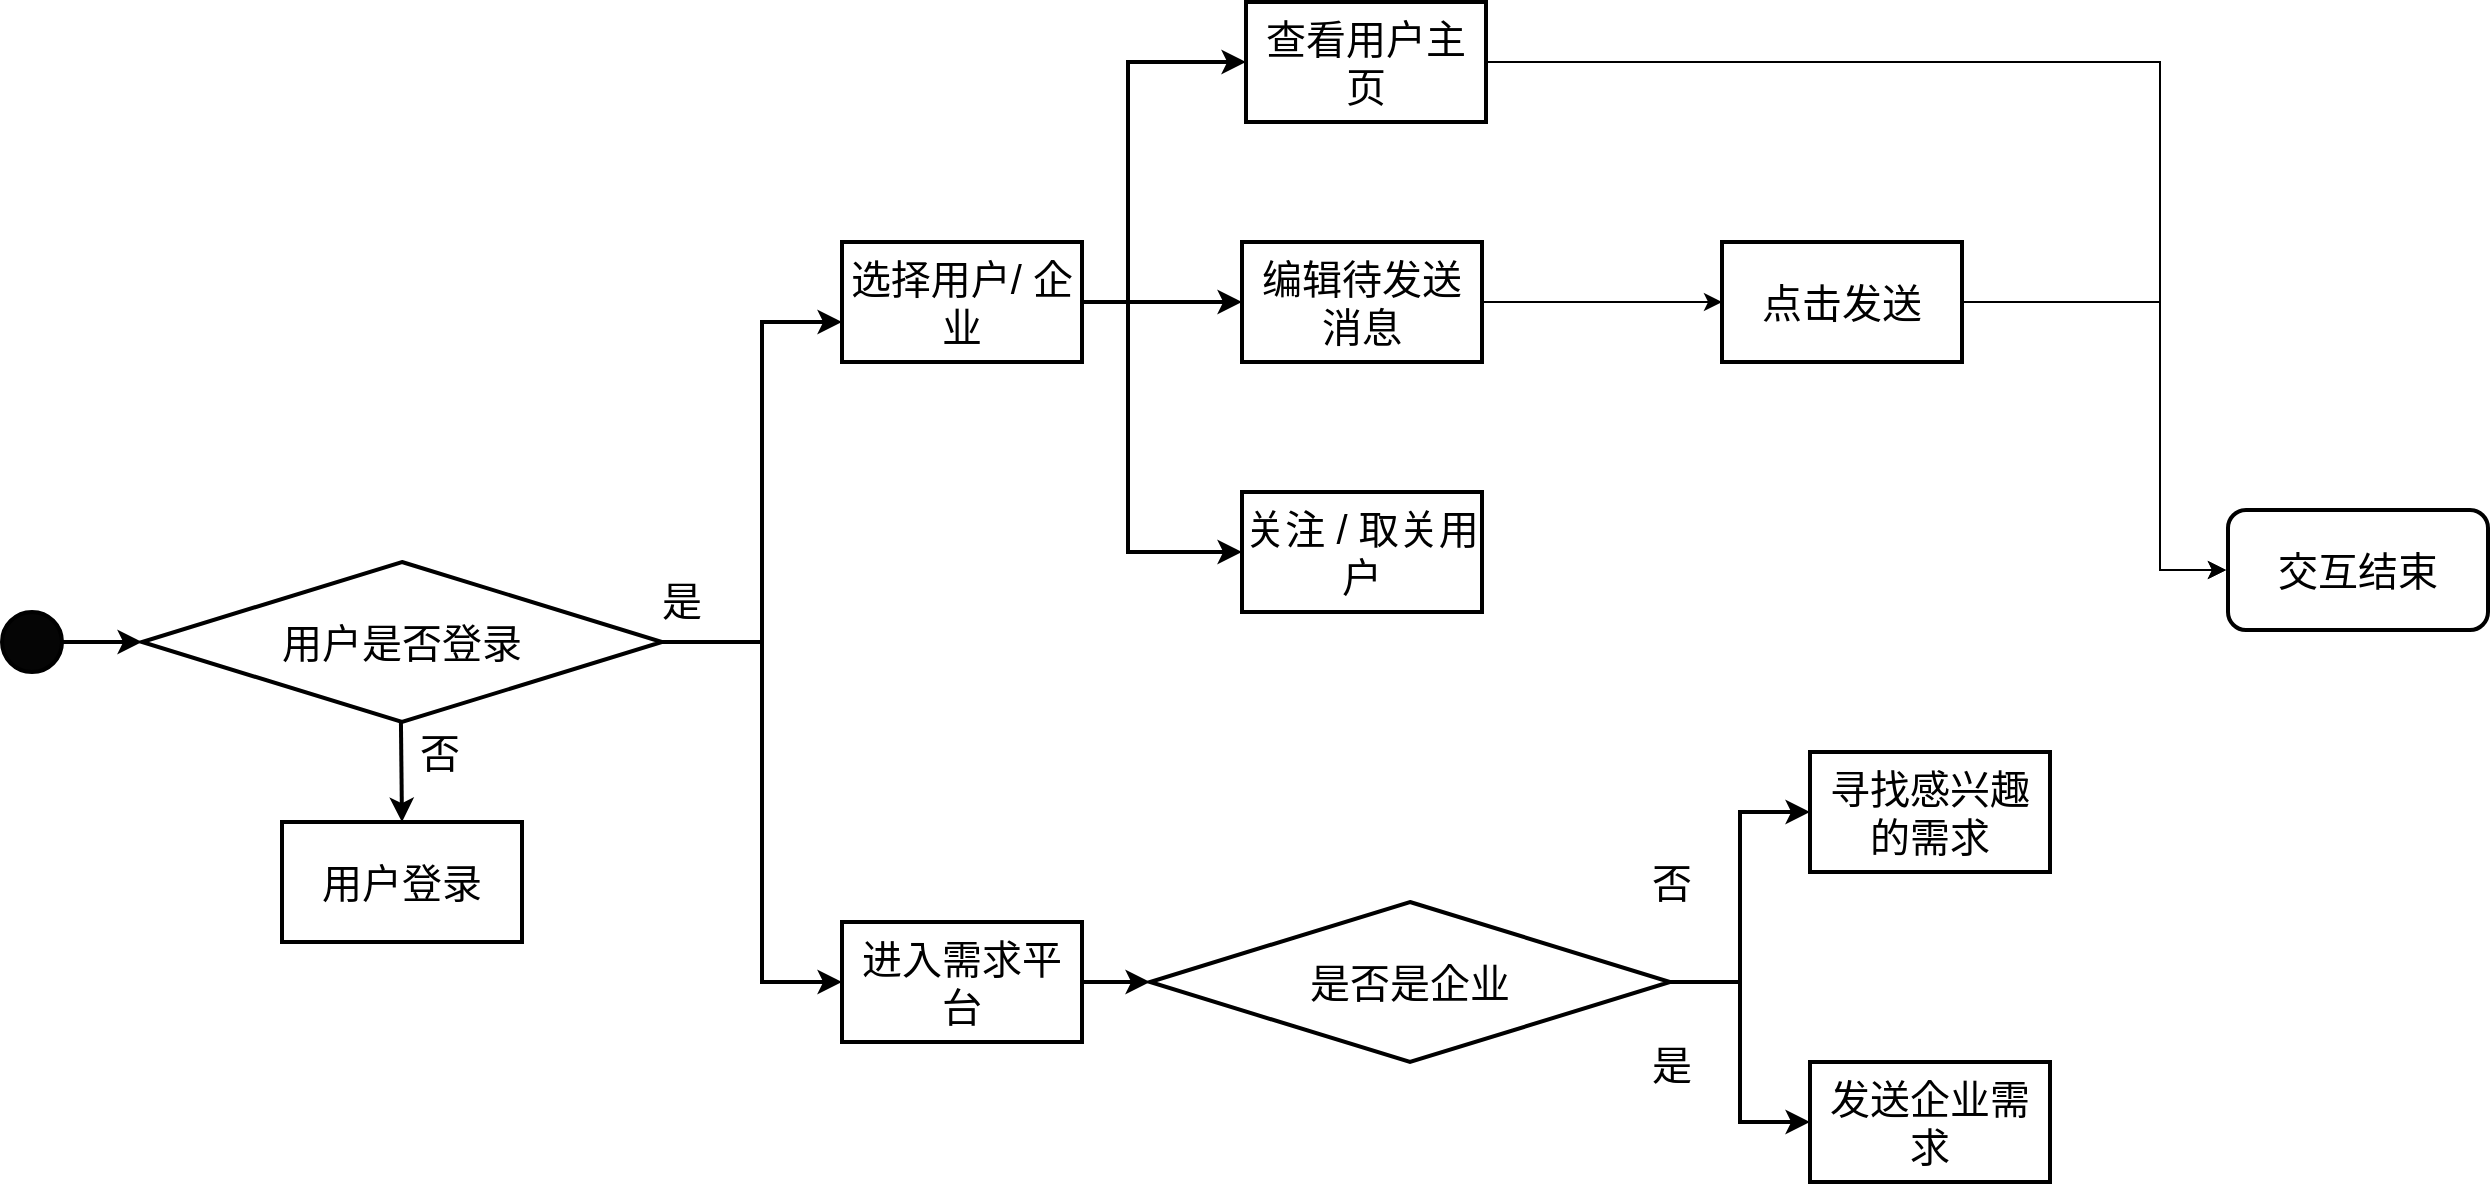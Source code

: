 <mxfile version="24.1.0" type="github">
  <diagram id="6a731a19-8d31-9384-78a2-239565b7b9f0" name="Page-1">
    <mxGraphModel dx="1183" dy="841" grid="1" gridSize="11" guides="1" tooltips="1" connect="1" arrows="1" fold="1" page="1" pageScale="1" pageWidth="1169" pageHeight="827" background="none" math="0" shadow="0">
      <root>
        <mxCell id="0" />
        <mxCell id="1" parent="0" />
        <mxCell id="3j2kpjW4YvBZOmOv4Ws0-55" value="" style="ellipse;whiteSpace=wrap;html=1;aspect=fixed;fillColor=#050505;strokeWidth=2;" vertex="1" parent="1">
          <mxGeometry x="20" y="405" width="30" height="30" as="geometry" />
        </mxCell>
        <mxCell id="3j2kpjW4YvBZOmOv4Ws0-58" value="" style="group;strokeWidth=2;" vertex="1" connectable="0" parent="1">
          <mxGeometry x="90" y="380" width="300" height="80" as="geometry" />
        </mxCell>
        <mxCell id="3j2kpjW4YvBZOmOv4Ws0-56" value="&lt;font style=&quot;font-size: 20px;&quot;&gt;用户是否登录&lt;/font&gt;" style="rhombus;whiteSpace=wrap;html=1;strokeWidth=2;" vertex="1" parent="3j2kpjW4YvBZOmOv4Ws0-58">
          <mxGeometry width="260" height="80" as="geometry" />
        </mxCell>
        <mxCell id="3j2kpjW4YvBZOmOv4Ws0-96" value="&lt;font style=&quot;font-size: 20px;&quot;&gt;是&lt;/font&gt;" style="text;html=1;align=center;verticalAlign=middle;whiteSpace=wrap;rounded=0;strokeWidth=2;" vertex="1" parent="3j2kpjW4YvBZOmOv4Ws0-58">
          <mxGeometry x="240" y="4" width="60" height="30" as="geometry" />
        </mxCell>
        <mxCell id="3j2kpjW4YvBZOmOv4Ws0-62" value="" style="group;strokeWidth=2;" vertex="1" connectable="0" parent="1">
          <mxGeometry x="160" y="510" width="120" height="60" as="geometry" />
        </mxCell>
        <mxCell id="3j2kpjW4YvBZOmOv4Ws0-59" value="&lt;font style=&quot;font-size: 20px;&quot;&gt;用户登录&lt;/font&gt;" style="rounded=0;whiteSpace=wrap;html=1;strokeWidth=2;" vertex="1" parent="3j2kpjW4YvBZOmOv4Ws0-62">
          <mxGeometry width="120" height="60" as="geometry" />
        </mxCell>
        <mxCell id="3j2kpjW4YvBZOmOv4Ws0-63" value="" style="endArrow=classic;html=1;rounded=0;entryX=0.5;entryY=0;entryDx=0;entryDy=0;strokeWidth=2;" edge="1" parent="1" target="3j2kpjW4YvBZOmOv4Ws0-59">
          <mxGeometry width="50" height="50" relative="1" as="geometry">
            <mxPoint x="219.47" y="460" as="sourcePoint" />
            <mxPoint x="559.47" y="620" as="targetPoint" />
          </mxGeometry>
        </mxCell>
        <mxCell id="3j2kpjW4YvBZOmOv4Ws0-64" value="&lt;font style=&quot;font-size: 20px;&quot;&gt;否&lt;/font&gt;" style="text;html=1;align=center;verticalAlign=middle;whiteSpace=wrap;rounded=0;strokeWidth=2;" vertex="1" parent="1">
          <mxGeometry x="209.47" y="460" width="60" height="30" as="geometry" />
        </mxCell>
        <mxCell id="3j2kpjW4YvBZOmOv4Ws0-65" value="" style="endArrow=classic;html=1;rounded=0;exitX=1;exitY=0.5;exitDx=0;exitDy=0;entryX=0;entryY=0.5;entryDx=0;entryDy=0;strokeWidth=2;" edge="1" parent="1" source="3j2kpjW4YvBZOmOv4Ws0-55" target="3j2kpjW4YvBZOmOv4Ws0-56">
          <mxGeometry width="50" height="50" relative="1" as="geometry">
            <mxPoint x="360" y="570" as="sourcePoint" />
            <mxPoint x="410" y="520" as="targetPoint" />
          </mxGeometry>
        </mxCell>
        <mxCell id="3j2kpjW4YvBZOmOv4Ws0-69" value="" style="group;strokeWidth=2;" vertex="1" connectable="0" parent="1">
          <mxGeometry x="440" y="220" width="120" height="60" as="geometry" />
        </mxCell>
        <mxCell id="3j2kpjW4YvBZOmOv4Ws0-99" style="edgeStyle=orthogonalEdgeStyle;rounded=0;orthogonalLoop=1;jettySize=auto;html=1;exitX=0;exitY=0.5;exitDx=0;exitDy=0;strokeWidth=2;" edge="1" parent="3j2kpjW4YvBZOmOv4Ws0-69" source="3j2kpjW4YvBZOmOv4Ws0-67">
          <mxGeometry relative="1" as="geometry">
            <mxPoint x="0.316" y="29.895" as="targetPoint" />
          </mxGeometry>
        </mxCell>
        <mxCell id="3j2kpjW4YvBZOmOv4Ws0-67" value="&lt;font style=&quot;font-size: 20px;&quot;&gt;选择用户/ 企业&lt;/font&gt;" style="rounded=0;whiteSpace=wrap;html=1;strokeWidth=2;" vertex="1" parent="3j2kpjW4YvBZOmOv4Ws0-69">
          <mxGeometry width="120" height="60" as="geometry" />
        </mxCell>
        <mxCell id="3j2kpjW4YvBZOmOv4Ws0-100" style="edgeStyle=orthogonalEdgeStyle;rounded=0;orthogonalLoop=1;jettySize=auto;html=1;exitX=1;exitY=0.5;exitDx=0;exitDy=0;strokeWidth=2;" edge="1" parent="3j2kpjW4YvBZOmOv4Ws0-69">
          <mxGeometry relative="1" as="geometry">
            <mxPoint y="40" as="targetPoint" />
            <mxPoint x="-80" y="199.95" as="sourcePoint" />
            <Array as="points">
              <mxPoint x="-40" y="200" />
              <mxPoint x="-40" y="40" />
            </Array>
          </mxGeometry>
        </mxCell>
        <mxCell id="3j2kpjW4YvBZOmOv4Ws0-71" value="" style="group;strokeWidth=2;" vertex="1" connectable="0" parent="1">
          <mxGeometry x="642" y="100" width="120" height="60" as="geometry" />
        </mxCell>
        <mxCell id="3j2kpjW4YvBZOmOv4Ws0-72" value="&lt;font style=&quot;font-size: 20px;&quot;&gt;查看用户主页&lt;/font&gt;" style="rounded=0;whiteSpace=wrap;html=1;strokeWidth=2;" vertex="1" parent="3j2kpjW4YvBZOmOv4Ws0-71">
          <mxGeometry width="120" height="60" as="geometry" />
        </mxCell>
        <mxCell id="3j2kpjW4YvBZOmOv4Ws0-74" value="" style="group;strokeWidth=2;" vertex="1" connectable="0" parent="1">
          <mxGeometry x="440" y="560" width="120" height="60" as="geometry" />
        </mxCell>
        <mxCell id="3j2kpjW4YvBZOmOv4Ws0-101" style="edgeStyle=orthogonalEdgeStyle;rounded=0;orthogonalLoop=1;jettySize=auto;html=1;exitX=1;exitY=0.5;exitDx=0;exitDy=0;strokeWidth=2;" edge="1" parent="3j2kpjW4YvBZOmOv4Ws0-74" source="3j2kpjW4YvBZOmOv4Ws0-75">
          <mxGeometry relative="1" as="geometry">
            <mxPoint x="154" y="30.25" as="targetPoint" />
          </mxGeometry>
        </mxCell>
        <mxCell id="3j2kpjW4YvBZOmOv4Ws0-75" value="&lt;font style=&quot;font-size: 20px;&quot;&gt;进入需求平台&lt;/font&gt;" style="rounded=0;whiteSpace=wrap;html=1;strokeWidth=2;" vertex="1" parent="3j2kpjW4YvBZOmOv4Ws0-74">
          <mxGeometry width="120" height="60" as="geometry" />
        </mxCell>
        <mxCell id="3j2kpjW4YvBZOmOv4Ws0-77" value="" style="group;strokeWidth=2;" vertex="1" connectable="0" parent="1">
          <mxGeometry x="594" y="550" width="260" height="80" as="geometry" />
        </mxCell>
        <mxCell id="3j2kpjW4YvBZOmOv4Ws0-78" value="&lt;font style=&quot;font-size: 20px;&quot;&gt;是否是企业&lt;/font&gt;" style="rhombus;whiteSpace=wrap;html=1;strokeWidth=2;" vertex="1" parent="3j2kpjW4YvBZOmOv4Ws0-77">
          <mxGeometry width="260" height="80" as="geometry" />
        </mxCell>
        <mxCell id="3j2kpjW4YvBZOmOv4Ws0-80" value="" style="group;strokeWidth=2;" vertex="1" connectable="0" parent="1">
          <mxGeometry x="640" y="220" width="120" height="60" as="geometry" />
        </mxCell>
        <mxCell id="3j2kpjW4YvBZOmOv4Ws0-81" value="&lt;font style=&quot;font-size: 20px;&quot;&gt;编辑待发送消息&lt;/font&gt;" style="rounded=0;whiteSpace=wrap;html=1;strokeWidth=2;" vertex="1" parent="3j2kpjW4YvBZOmOv4Ws0-80">
          <mxGeometry width="120" height="60" as="geometry" />
        </mxCell>
        <mxCell id="3j2kpjW4YvBZOmOv4Ws0-89" value="&lt;font style=&quot;font-size: 20px;&quot;&gt;交互结束&lt;/font&gt;" style="rounded=1;whiteSpace=wrap;html=1;strokeWidth=2;" vertex="1" parent="1">
          <mxGeometry x="1133" y="354" width="130" height="60" as="geometry" />
        </mxCell>
        <mxCell id="3j2kpjW4YvBZOmOv4Ws0-90" value="&lt;font style=&quot;font-size: 20px;&quot;&gt;寻找感兴趣的需求&lt;/font&gt;" style="rounded=0;whiteSpace=wrap;html=1;strokeWidth=2;" vertex="1" parent="1">
          <mxGeometry x="924" y="475" width="120" height="60" as="geometry" />
        </mxCell>
        <mxCell id="3j2kpjW4YvBZOmOv4Ws0-91" value="&lt;font style=&quot;font-size: 20px;&quot;&gt;发送企业需求&lt;/font&gt;" style="rounded=0;whiteSpace=wrap;html=1;strokeWidth=2;" vertex="1" parent="1">
          <mxGeometry x="924" y="630" width="120" height="60" as="geometry" />
        </mxCell>
        <mxCell id="3j2kpjW4YvBZOmOv4Ws0-93" value="" style="endArrow=classic;html=1;rounded=0;entryX=0;entryY=0.5;entryDx=0;entryDy=0;strokeWidth=2;" edge="1" parent="1" target="3j2kpjW4YvBZOmOv4Ws0-75">
          <mxGeometry width="50" height="50" relative="1" as="geometry">
            <mxPoint x="350" y="420" as="sourcePoint" />
            <mxPoint x="330" y="650" as="targetPoint" />
            <Array as="points">
              <mxPoint x="400" y="420" />
              <mxPoint x="400" y="590" />
            </Array>
          </mxGeometry>
        </mxCell>
        <mxCell id="3j2kpjW4YvBZOmOv4Ws0-84" value="&lt;font style=&quot;font-size: 20px;&quot;&gt;关注 / 取关用户&lt;/font&gt;" style="rounded=0;whiteSpace=wrap;html=1;strokeWidth=2;" vertex="1" parent="1">
          <mxGeometry x="640" y="345" width="120" height="60" as="geometry" />
        </mxCell>
        <mxCell id="3j2kpjW4YvBZOmOv4Ws0-122" style="edgeStyle=orthogonalEdgeStyle;rounded=0;orthogonalLoop=1;jettySize=auto;html=1;exitX=1;exitY=0.5;exitDx=0;exitDy=0;entryX=0;entryY=0.5;entryDx=0;entryDy=0;" edge="1" parent="1" source="3j2kpjW4YvBZOmOv4Ws0-87">
          <mxGeometry relative="1" as="geometry">
            <mxPoint x="1043" y="250" as="sourcePoint" />
            <mxPoint x="1132" y="384" as="targetPoint" />
            <Array as="points">
              <mxPoint x="1099" y="250" />
              <mxPoint x="1099" y="384" />
            </Array>
          </mxGeometry>
        </mxCell>
        <mxCell id="3j2kpjW4YvBZOmOv4Ws0-87" value="&lt;font style=&quot;font-size: 20px;&quot;&gt;点击发送&lt;/font&gt;" style="rounded=0;whiteSpace=wrap;html=1;strokeWidth=2;" vertex="1" parent="1">
          <mxGeometry x="880" y="220" width="120" height="60" as="geometry" />
        </mxCell>
        <mxCell id="3j2kpjW4YvBZOmOv4Ws0-102" style="edgeStyle=orthogonalEdgeStyle;rounded=0;orthogonalLoop=1;jettySize=auto;html=1;exitX=1;exitY=0.5;exitDx=0;exitDy=0;entryX=0;entryY=0.5;entryDx=0;entryDy=0;strokeWidth=2;" edge="1" parent="1" source="3j2kpjW4YvBZOmOv4Ws0-78" target="3j2kpjW4YvBZOmOv4Ws0-91">
          <mxGeometry relative="1" as="geometry">
            <mxPoint x="902" y="660" as="targetPoint" />
          </mxGeometry>
        </mxCell>
        <mxCell id="3j2kpjW4YvBZOmOv4Ws0-103" style="edgeStyle=orthogonalEdgeStyle;rounded=0;orthogonalLoop=1;jettySize=auto;html=1;exitX=1;exitY=0.5;exitDx=0;exitDy=0;entryX=0;entryY=0.5;entryDx=0;entryDy=0;strokeWidth=2;" edge="1" parent="1" source="3j2kpjW4YvBZOmOv4Ws0-78" target="3j2kpjW4YvBZOmOv4Ws0-90">
          <mxGeometry relative="1" as="geometry">
            <mxPoint x="891" y="484" as="targetPoint" />
          </mxGeometry>
        </mxCell>
        <mxCell id="3j2kpjW4YvBZOmOv4Ws0-107" value="&lt;font style=&quot;font-size: 20px;&quot;&gt;是&lt;/font&gt;" style="text;html=1;align=center;verticalAlign=middle;whiteSpace=wrap;rounded=0;strokeWidth=2;" vertex="1" parent="1">
          <mxGeometry x="825" y="616" width="60" height="30" as="geometry" />
        </mxCell>
        <mxCell id="3j2kpjW4YvBZOmOv4Ws0-108" value="&lt;font style=&quot;font-size: 20px;&quot;&gt;否&lt;/font&gt;" style="text;html=1;align=center;verticalAlign=middle;whiteSpace=wrap;rounded=0;strokeWidth=2;" vertex="1" parent="1">
          <mxGeometry x="825" y="525" width="60" height="30" as="geometry" />
        </mxCell>
        <mxCell id="3j2kpjW4YvBZOmOv4Ws0-114" style="edgeStyle=orthogonalEdgeStyle;rounded=0;orthogonalLoop=1;jettySize=auto;html=1;exitX=1;exitY=0.5;exitDx=0;exitDy=0;strokeWidth=2;" edge="1" parent="1" source="3j2kpjW4YvBZOmOv4Ws0-67" target="3j2kpjW4YvBZOmOv4Ws0-81">
          <mxGeometry relative="1" as="geometry" />
        </mxCell>
        <mxCell id="3j2kpjW4YvBZOmOv4Ws0-119" style="edgeStyle=orthogonalEdgeStyle;rounded=0;orthogonalLoop=1;jettySize=auto;html=1;exitX=1;exitY=0.5;exitDx=0;exitDy=0;entryX=0;entryY=0.5;entryDx=0;entryDy=0;strokeWidth=2;" edge="1" parent="1" source="3j2kpjW4YvBZOmOv4Ws0-67" target="3j2kpjW4YvBZOmOv4Ws0-72">
          <mxGeometry relative="1" as="geometry">
            <mxPoint x="583" y="132" as="targetPoint" />
            <Array as="points">
              <mxPoint x="583" y="250" />
              <mxPoint x="583" y="130" />
            </Array>
          </mxGeometry>
        </mxCell>
        <mxCell id="3j2kpjW4YvBZOmOv4Ws0-116" style="edgeStyle=orthogonalEdgeStyle;rounded=0;orthogonalLoop=1;jettySize=auto;html=1;entryX=0;entryY=0.5;entryDx=0;entryDy=0;strokeWidth=2;" edge="1" parent="1" source="3j2kpjW4YvBZOmOv4Ws0-67" target="3j2kpjW4YvBZOmOv4Ws0-84">
          <mxGeometry relative="1" as="geometry">
            <mxPoint x="583" y="385" as="targetPoint" />
            <Array as="points">
              <mxPoint x="583" y="250" />
              <mxPoint x="583" y="375" />
            </Array>
          </mxGeometry>
        </mxCell>
        <mxCell id="3j2kpjW4YvBZOmOv4Ws0-120" style="edgeStyle=orthogonalEdgeStyle;rounded=0;orthogonalLoop=1;jettySize=auto;html=1;exitX=1;exitY=0.5;exitDx=0;exitDy=0;entryX=0;entryY=0.5;entryDx=0;entryDy=0;" edge="1" parent="1" source="3j2kpjW4YvBZOmOv4Ws0-81" target="3j2kpjW4YvBZOmOv4Ws0-87">
          <mxGeometry relative="1" as="geometry" />
        </mxCell>
        <mxCell id="3j2kpjW4YvBZOmOv4Ws0-121" style="edgeStyle=orthogonalEdgeStyle;rounded=0;orthogonalLoop=1;jettySize=auto;html=1;exitX=1;exitY=0.5;exitDx=0;exitDy=0;entryX=0;entryY=0.5;entryDx=0;entryDy=0;" edge="1" parent="1">
          <mxGeometry relative="1" as="geometry">
            <mxPoint x="1132" y="384" as="targetPoint" />
            <mxPoint x="761" y="130" as="sourcePoint" />
            <Array as="points">
              <mxPoint x="1099" y="130" />
              <mxPoint x="1099" y="384" />
            </Array>
          </mxGeometry>
        </mxCell>
      </root>
    </mxGraphModel>
  </diagram>
</mxfile>
